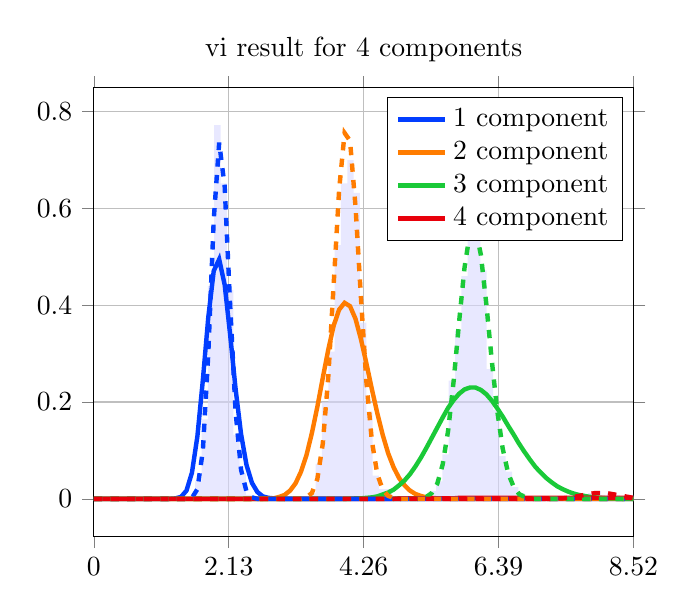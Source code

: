 \begin{tikzpicture}
\begin{axis}[title={vi result for 4 components}, yticklabel style={/pgf/number format/fixed,
            /pgf/number format/precision=3}, grid={major}, yminorgrids={true}, tick align={outside}, xtick={0.0,2.129,4.258,6.387,8.516}, xmin={0.0}, xmax={8.516}, scaled y ticks={false}]
    \addplot[ybar interval, fill={blue!15}, forget plot, opacity={0.6}, draw={none}, bar width={5.0e-6}]
        table[row sep={\\}]
        {
            \\
            1.5  0.004  \\
            1.6  0.036  \\
            1.7  0.164  \\
            1.8  0.44  \\
            1.9  0.772  \\
            2.0  0.652  \\
            2.1  0.432  \\
            2.2  0.132  \\
            2.3  0.052  \\
            2.4  0.008  \\
            2.5  0.004  \\
            2.6  0.0  \\
            2.7  0.0  \\
            2.8  0.0  \\
            2.9  0.0  \\
            3.0  0.0  \\
            3.1  0.0  \\
            3.2  0.0  \\
            3.3  0.0  \\
            3.4  0.012  \\
            3.5  0.072  \\
            3.6  0.2  \\
            3.7  0.304  \\
            3.8  0.524  \\
            3.9  0.652  \\
            4.0  0.7  \\
            4.1  0.632  \\
            4.2  0.364  \\
            4.3  0.18  \\
            4.4  0.048  \\
            4.5  0.02  \\
            4.6  0.02  \\
            4.7  0.0  \\
            4.8  0.0  \\
            4.9  0.0  \\
            5.0  0.0  \\
            5.1  0.0  \\
            5.2  0.0  \\
            5.3  0.016  \\
            5.4  0.036  \\
            5.5  0.092  \\
            5.6  0.244  \\
            5.7  0.348  \\
            5.8  0.46  \\
            5.9  0.556  \\
            6.0  0.632  \\
            6.1  0.472  \\
            6.2  0.268  \\
            6.3  0.184  \\
            6.4  0.088  \\
            6.5  0.056  \\
            6.6  0.024  \\
            6.7  0.012  \\
            6.8  0.0  \\
            6.9  0.004  \\
            7.0  0.0  \\
            7.1  0.0  \\
            7.2  0.0  \\
            7.3  0.0  \\
            7.4  0.0  \\
            7.5  0.004  \\
            7.6  0.004  \\
            7.7  0.004  \\
            7.8  0.012  \\
            7.9  0.016  \\
            8.0  0.008  \\
            8.1  0.012  \\
            8.2  0.008  \\
            8.3  0.004  \\
            8.4  0.004  \\
            8.5  0.008  \\
            8.6  0.0  \\
        }
        ;
    \addplot[style={{ultra thick}}, color={rgb,1:red,0.008;green,0.243;blue,1.0}]
        table[row sep={\\}]
        {
            \\
            0.0  0.0  \\
            0.086  2.049e-82  \\
            0.172  4.566e-58  \\
            0.258  1.657e-44  \\
            0.344  2.302e-35  \\
            0.43  1.215e-28  \\
            0.516  1.89e-23  \\
            0.602  2.58e-19  \\
            0.688  5.939e-16  \\
            0.774  3.509e-13  \\
            0.86  7.093e-11  \\
            0.946  6.02e-9  \\
            1.032  2.495e-7  \\
            1.118  5.667e-6  \\
            1.204  7.709e-5  \\
            1.29  0.001  \\
            1.376  0.004  \\
            1.462  0.017  \\
            1.548  0.054  \\
            1.634  0.129  \\
            1.72  0.245  \\
            1.806  0.375  \\
            1.892  0.471  \\
            1.978  0.495  \\
            2.065  0.442  \\
            2.151  0.339  \\
            2.237  0.227  \\
            2.323  0.134  \\
            2.409  0.07  \\
            2.495  0.033  \\
            2.581  0.014  \\
            2.667  0.005  \\
            2.753  0.002  \\
            2.839  0.001  \\
            2.925  0.0  \\
            3.011  4.943e-5  \\
            3.097  1.274e-5  \\
            3.183  3.069e-6  \\
            3.269  6.945e-7  \\
            3.355  1.48e-7  \\
            3.441  2.981e-8  \\
            3.527  5.686e-9  \\
            3.613  1.031e-9  \\
            3.699  1.778e-10  \\
            3.785  2.929e-11  \\
            3.871  4.613e-12  \\
            3.957  6.963e-13  \\
            4.043  1.009e-13  \\
            4.129  1.406e-14  \\
            4.215  1.887e-15  \\
            4.301  2.443e-16  \\
            4.387  3.055e-17  \\
            4.473  3.696e-18  \\
            4.559  4.331e-19  \\
            4.645  4.922e-20  \\
            4.731  5.43e-21  \\
            4.817  5.822e-22  \\
            4.903  6.072e-23  \\
            4.989  6.167e-24  \\
            5.075  6.105e-25  \\
            5.161  5.896e-26  \\
            5.247  5.558e-27  \\
            5.333  5.12e-28  \\
            5.419  4.612e-29  \\
            5.505  4.064e-30  \\
            5.591  3.507e-31  \\
            5.677  2.965e-32  \\
            5.763  2.458e-33  \\
            5.849  1.998e-34  \\
            5.935  1.595e-35  \\
            6.021  1.25e-36  \\
            6.108  9.623e-38  \\
            6.194  7.284e-39  \\
            6.28  5.422e-40  \\
            6.366  3.971e-41  \\
            6.452  2.863e-42  \\
            6.538  2.033e-43  \\
            6.624  1.422e-44  \\
            6.71  9.802e-46  \\
            6.796  6.662e-47  \\
            6.882  4.465e-48  \\
            6.968  2.953e-49  \\
            7.054  1.927e-50  \\
            7.14  1.242e-51  \\
            7.226  7.902e-53  \\
            7.312  4.967e-54  \\
            7.398  3.085e-55  \\
            7.484  1.894e-56  \\
            7.57  1.149e-57  \\
            7.656  6.899e-59  \\
            7.742  4.096e-60  \\
            7.828  2.406e-61  \\
            7.914  1.398e-62  \\
            8.0  8.047e-64  \\
            8.086  4.584e-65  \\
            8.172  2.586e-66  \\
            8.258  1.445e-67  \\
            8.344  7.999e-69  \\
            8.43  4.387e-70  \\
            8.516  2.385e-71  \\
        }
        ;
    \addlegendentry {1 component}
    \addplot[style={{ultra thick}}, color={rgb,1:red,1.0;green,0.486;blue,0.0}]
        table[row sep={\\}]
        {
            \\
            0.0  0.0  \\
            0.086  3.604e-140  \\
            0.172  1.891e-107  \\
            0.258  9.512e-89  \\
            0.344  8.722e-76  \\
            0.43  5.73e-66  \\
            0.516  3.859e-58  \\
            0.602  1.102e-51  \\
            0.688  3.112e-46  \\
            0.774  1.502e-41  \\
            0.86  1.798e-37  \\
            0.946  6.97e-34  \\
            1.032  1.065e-30  \\
            1.118  7.444e-28  \\
            1.204  2.674e-25  \\
            1.29  5.411e-23  \\
            1.376  6.642e-21  \\
            1.462  5.255e-19  \\
            1.548  2.819e-17  \\
            1.634  1.069e-15  \\
            1.72  2.968e-14  \\
            1.806  6.224e-13  \\
            1.892  1.012e-11  \\
            1.978  1.304e-10  \\
            2.065  1.36e-9  \\
            2.151  1.166e-8  \\
            2.237  8.359e-8  \\
            2.323  5.074e-7  \\
            2.409  2.64e-6  \\
            2.495  1.191e-5  \\
            2.581  4.699e-5  \\
            2.667  0.0  \\
            2.753  0.001  \\
            2.839  0.001  \\
            2.925  0.004  \\
            3.011  0.008  \\
            3.097  0.017  \\
            3.183  0.032  \\
            3.269  0.056  \\
            3.355  0.09  \\
            3.441  0.136  \\
            3.527  0.19  \\
            3.613  0.25  \\
            3.699  0.308  \\
            3.785  0.358  \\
            3.871  0.391  \\
            3.957  0.405  \\
            4.043  0.398  \\
            4.129  0.372  \\
            4.215  0.33  \\
            4.301  0.28  \\
            4.387  0.227  \\
            4.473  0.177  \\
            4.559  0.132  \\
            4.645  0.094  \\
            4.731  0.065  \\
            4.817  0.043  \\
            4.903  0.028  \\
            4.989  0.017  \\
            5.075  0.01  \\
            5.161  0.006  \\
            5.247  0.003  \\
            5.333  0.002  \\
            5.419  0.001  \\
            5.505  0.0  \\
            5.591  0.0  \\
            5.677  0.0  \\
            5.763  5.759e-5  \\
            5.849  2.67e-5  \\
            5.935  1.208e-5  \\
            6.021  5.338e-6  \\
            6.108  2.305e-6  \\
            6.194  9.739e-7  \\
            6.28  4.026e-7  \\
            6.366  1.629e-7  \\
            6.452  6.461e-8  \\
            6.538  2.511e-8  \\
            6.624  9.574e-9  \\
            6.71  3.581e-9  \\
            6.796  1.315e-9  \\
            6.882  4.744e-10  \\
            6.968  1.681e-10  \\
            7.054  5.859e-11  \\
            7.14  2.007e-11  \\
            7.226  6.768e-12  \\
            7.312  2.246e-12  \\
            7.398  7.336e-13  \\
            7.484  2.36e-13  \\
            7.57  7.483e-14  \\
            7.656  2.338e-14  \\
            7.742  7.204e-15  \\
            7.828  2.189e-15  \\
            7.914  6.561e-16  \\
            8.0  1.941e-16  \\
            8.086  5.667e-17  \\
            8.172  1.634e-17  \\
            8.258  4.652e-18  \\
            8.344  1.309e-18  \\
            8.43  3.638e-19  \\
            8.516  9.993e-20  \\
        }
        ;
    \addlegendentry {2 component}
    \addplot[style={{ultra thick}}, color={rgb,1:red,0.102;green,0.788;blue,0.22}]
        table[row sep={\\}]
        {
            \\
            0.0  0.0  \\
            0.086  2.279e-141  \\
            0.172  3.619e-112  \\
            0.258  2.414e-95  \\
            0.344  1.379e-83  \\
            0.43  1.317e-74  \\
            0.516  2.206e-67  \\
            0.602  2.268e-61  \\
            0.688  3.024e-56  \\
            0.774  8.47e-52  \\
            0.86  6.931e-48  \\
            0.946  2.096e-44  \\
            1.032  2.785e-41  \\
            1.118  1.856e-38  \\
            1.204  6.868e-36  \\
            1.29  1.532e-33  \\
            1.376  2.197e-31  \\
            1.462  2.138e-29  \\
            1.548  1.476e-27  \\
            1.634  7.505e-26  \\
            1.72  2.898e-24  \\
            1.806  8.735e-23  \\
            1.892  2.102e-21  \\
            1.978  4.123e-20  \\
            2.065  6.703e-19  \\
            2.151  9.174e-18  \\
            2.237  1.072e-16  \\
            2.323  1.081e-15  \\
            2.409  9.515e-15  \\
            2.495  7.382e-14  \\
            2.581  5.09e-13  \\
            2.667  3.144e-12  \\
            2.753  1.752e-11  \\
            2.839  8.859e-11  \\
            2.925  4.09e-10  \\
            3.011  1.734e-9  \\
            3.097  6.776e-9  \\
            3.183  2.453e-8  \\
            3.269  8.263e-8  \\
            3.355  2.599e-7  \\
            3.441  7.656e-7  \\
            3.527  2.12e-6  \\
            3.613  5.536e-6  \\
            3.699  1.366e-5  \\
            3.785  3.197e-5  \\
            3.871  7.105e-5  \\
            3.957  0.0  \\
            4.043  0.0  \\
            4.129  0.001  \\
            4.215  0.001  \\
            4.301  0.002  \\
            4.387  0.003  \\
            4.473  0.005  \\
            4.559  0.009  \\
            4.645  0.013  \\
            4.731  0.019  \\
            4.817  0.028  \\
            4.903  0.038  \\
            4.989  0.051  \\
            5.075  0.067  \\
            5.161  0.085  \\
            5.247  0.105  \\
            5.333  0.126  \\
            5.419  0.147  \\
            5.505  0.168  \\
            5.591  0.188  \\
            5.677  0.204  \\
            5.763  0.217  \\
            5.849  0.226  \\
            5.935  0.23  \\
            6.021  0.23  \\
            6.108  0.225  \\
            6.194  0.216  \\
            6.28  0.203  \\
            6.366  0.187  \\
            6.452  0.17  \\
            6.538  0.151  \\
            6.624  0.133  \\
            6.71  0.114  \\
            6.796  0.097  \\
            6.882  0.081  \\
            6.968  0.066  \\
            7.054  0.054  \\
            7.14  0.043  \\
            7.226  0.034  \\
            7.312  0.026  \\
            7.398  0.02  \\
            7.484  0.015  \\
            7.57  0.011  \\
            7.656  0.008  \\
            7.742  0.006  \\
            7.828  0.004  \\
            7.914  0.003  \\
            8.0  0.002  \\
            8.086  0.001  \\
            8.172  0.001  \\
            8.258  0.001  \\
            8.344  0.0  \\
            8.43  0.0  \\
            8.516  0.0  \\
        }
        ;
    \addlegendentry {3 component}
    \addplot[style={{ultra thick}}, color={rgb,1:red,0.91;green,0.0;blue,0.043}]
        table[row sep={\\}]
        {
            \\
            0.0  0.0  \\
            0.086  3.81e-41  \\
            0.172  1.356e-33  \\
            0.258  3.109e-29  \\
            0.344  3.521e-26  \\
            0.43  7.672e-24  \\
            0.516  5.894e-22  \\
            0.602  2.205e-20  \\
            0.688  4.873e-19  \\
            0.774  7.203e-18  \\
            0.86  7.752e-17  \\
            0.946  6.454e-16  \\
            1.032  4.347e-15  \\
            1.118  2.451e-14  \\
            1.204  1.187e-13  \\
            1.29  5.048e-13  \\
            1.376  1.916e-12  \\
            1.462  6.577e-12  \\
            1.548  2.067e-11  \\
            1.634  6.002e-11  \\
            1.72  1.624e-10  \\
            1.806  4.121e-10  \\
            1.892  9.87e-10  \\
            1.978  2.242e-9  \\
            2.065  4.853e-9  \\
            2.151  1.005e-8  \\
            2.237  1.997e-8  \\
            2.323  3.823e-8  \\
            2.409  7.064e-8  \\
            2.495  1.264e-7  \\
            2.581  2.192e-7  \\
            2.667  3.698e-7  \\
            2.753  6.073e-7  \\
            2.839  9.728e-7  \\
            2.925  1.522e-6  \\
            3.011  2.33e-6  \\
            3.097  3.492e-6  \\
            3.183  5.132e-6  \\
            3.269  7.403e-6  \\
            3.355  1.049e-5  \\
            3.441  1.462e-5  \\
            3.527  2.005e-5  \\
            3.613  2.709e-5  \\
            3.699  3.606e-5  \\
            3.785  4.736e-5  \\
            3.871  6.137e-5  \\
            3.957  7.854e-5  \\
            4.043  9.93e-5  \\
            4.129  0.0  \\
            4.215  0.0  \\
            4.301  0.0  \\
            4.387  0.0  \\
            4.473  0.0  \\
            4.559  0.0  \\
            4.645  0.0  \\
            4.731  0.0  \\
            4.817  0.001  \\
            4.903  0.001  \\
            4.989  0.001  \\
            5.075  0.001  \\
            5.161  0.001  \\
            5.247  0.001  \\
            5.333  0.001  \\
            5.419  0.001  \\
            5.505  0.001  \\
            5.591  0.001  \\
            5.677  0.001  \\
            5.763  0.002  \\
            5.849  0.002  \\
            5.935  0.002  \\
            6.021  0.002  \\
            6.108  0.002  \\
            6.194  0.002  \\
            6.28  0.002  \\
            6.366  0.002  \\
            6.452  0.002  \\
            6.538  0.002  \\
            6.624  0.002  \\
            6.71  0.002  \\
            6.796  0.002  \\
            6.882  0.002  \\
            6.968  0.002  \\
            7.054  0.002  \\
            7.14  0.002  \\
            7.226  0.002  \\
            7.312  0.002  \\
            7.398  0.002  \\
            7.484  0.002  \\
            7.57  0.002  \\
            7.656  0.002  \\
            7.742  0.002  \\
            7.828  0.002  \\
            7.914  0.002  \\
            8.0  0.002  \\
            8.086  0.002  \\
            8.172  0.002  \\
            8.258  0.002  \\
            8.344  0.002  \\
            8.43  0.002  \\
            8.516  0.001  \\
        }
        ;
    \addlegendentry {4 component}
    \addplot[style={{ultra thick, dashed}}, color={rgb,1:red,0.008;green,0.243;blue,1.0}]
        table[row sep={\\}]
        {
            \\
            0.0  0.0  \\
            0.086  1.181e-189  \\
            0.172  1.743e-133  \\
            0.258  3.528e-102  \\
            0.344  4.725e-81  \\
            0.43  1.674e-65  \\
            0.516  1.757e-53  \\
            0.602  6.783e-44  \\
            0.688  4.325e-36  \\
            0.774  1.201e-29  \\
            0.86  2.814e-24  \\
            0.946  8.926e-20  \\
            1.032  5.429e-16  \\
            1.118  8.251e-13  \\
            1.204  3.85e-10  \\
            1.29  6.49e-8  \\
            1.376  4.509e-6  \\
            1.462  0.0  \\
            1.548  0.002  \\
            1.634  0.02  \\
            1.72  0.099  \\
            1.806  0.3  \\
            1.892  0.577  \\
            1.978  0.736  \\
            2.065  0.645  \\
            2.151  0.4  \\
            2.237  0.18  \\
            2.323  0.06  \\
            2.409  0.015  \\
            2.495  0.003  \\
            2.581  0.0  \\
            2.667  5.989e-5  \\
            2.753  6.1e-6  \\
            2.839  5.116e-7  \\
            2.925  3.574e-8  \\
            3.011  2.101e-9  \\
            3.097  1.05e-10  \\
            3.183  4.502e-12  \\
            3.269  1.668e-13  \\
            3.355  5.387e-15  \\
            3.441  1.526e-16  \\
            3.527  3.818e-18  \\
            3.613  8.483e-20  \\
            3.699  1.684e-21  \\
            3.785  3.001e-23  \\
            3.871  4.827e-25  \\
            3.957  7.036e-27  \\
            4.043  9.335e-29  \\
            4.129  1.132e-30  \\
            4.215  1.259e-32  \\
            4.301  1.289e-34  \\
            4.387  1.218e-36  \\
            4.473  1.067e-38  \\
            4.559  8.678e-41  \\
            4.645  6.577e-43  \\
            4.731  4.656e-45  \\
            4.817  3.086e-47  \\
            4.903  1.919e-49  \\
            4.989  1.123e-51  \\
            5.075  6.193e-54  \\
            5.161  3.226e-56  \\
            5.247  1.59e-58  \\
            5.333  7.426e-61  \\
            5.419  3.294e-63  \\
            5.505  1.39e-65  \\
            5.591  5.585e-68  \\
            5.677  2.141e-70  \\
            5.763  7.842e-73  \\
            5.849  2.747e-75  \\
            5.935  9.221e-78  \\
            6.021  2.968e-80  \\
            6.108  9.173e-83  \\
            6.194  2.725e-85  \\
            6.28  7.792e-88  \\
            6.366  2.146e-90  \\
            6.452  5.7e-93  \\
            6.538  1.461e-95  \\
            6.624  3.619e-98  \\
            6.71  8.668e-101  \\
            6.796  2.009e-103  \\
            6.882  4.511e-106  \\
            6.968  9.818e-109  \\
            7.054  2.073e-111  \\
            7.14  4.25e-114  \\
            7.226  8.463e-117  \\
            7.312  1.639e-119  \\
            7.398  3.086e-122  \\
            7.484  5.659e-125  \\
            7.57  1.011e-127  \\
            7.656  1.759e-130  \\
            7.742  2.986e-133  \\
            7.828  4.945e-136  \\
            7.914  7.996e-139  \\
            8.0  1.263e-141  \\
            8.086  1.949e-144  \\
            8.172  2.941e-147  \\
            8.258  4.342e-150  \\
            8.344  6.272e-153  \\
            8.43  8.87e-156  \\
            8.516  1.229e-158  \\
        }
        ;
    \addplot[style={{ultra thick, dashed}}, color={rgb,1:red,1.0;green,0.486;blue,0.0}]
        table[row sep={\\}]
        {
            \\
            0.0  0.0  \\
            0.086  0.0  \\
            0.172  0.0  \\
            0.258  2.826e-313  \\
            0.344  3.68e-267  \\
            0.43  3.141e-232  \\
            0.516  2.262e-204  \\
            0.602  2.14e-181  \\
            0.688  5.413e-162  \\
            0.774  2.555e-145  \\
            0.86  8.488e-131  \\
            0.946  5.112e-118  \\
            1.032  1.123e-106  \\
            1.118  1.53e-96  \\
            1.204  1.952e-87  \\
            1.29  3.235e-79  \\
            1.376  9.068e-72  \\
            1.462  5.332e-65  \\
            1.548  7.864e-59  \\
            1.634  3.379e-53  \\
            1.72  4.799e-48  \\
            1.806  2.511e-43  \\
            1.892  5.311e-39  \\
            1.978  4.921e-35  \\
            2.065  2.143e-31  \\
            2.151  4.667e-28  \\
            2.237  5.364e-25  \\
            2.323  3.415e-22  \\
            2.409  1.257e-19  \\
            2.495  2.782e-17  \\
            2.581  3.829e-15  \\
            2.667  3.382e-13  \\
            2.753  1.971e-11  \\
            2.839  7.783e-10  \\
            2.925  2.13e-8  \\
            3.011  4.126e-7  \\
            3.097  5.77e-6  \\
            3.183  5.931e-5  \\
            3.269  0.0  \\
            3.355  0.003  \\
            3.441  0.012  \\
            3.527  0.041  \\
            3.613  0.114  \\
            3.699  0.251  \\
            3.785  0.444  \\
            3.871  0.639  \\
            3.957  0.756  \\
            4.043  0.74  \\
            4.129  0.605  \\
            4.215  0.416  \\
            4.301  0.242  \\
            4.387  0.12  \\
            4.473  0.051  \\
            4.559  0.019  \\
            4.645  0.006  \\
            4.731  0.002  \\
            4.817  0.0  \\
            4.903  8.661e-5  \\
            4.989  1.642e-5  \\
            5.075  2.765e-6  \\
            5.161  4.152e-7  \\
            5.247  5.581e-8  \\
            5.333  6.738e-9  \\
            5.419  7.333e-10  \\
            5.505  7.217e-11  \\
            5.591  6.443e-12  \\
            5.677  5.234e-13  \\
            5.763  3.88e-14  \\
            5.849  2.631e-15  \\
            5.935  1.637e-16  \\
            6.021  9.365e-18  \\
            6.108  4.939e-19  \\
            6.194  2.406e-20  \\
            6.28  1.086e-21  \\
            6.366  4.544e-23  \\
            6.452  1.768e-24  \\
            6.538  6.41e-26  \\
            6.624  2.169e-27  \\
            6.71  6.859e-29  \\
            6.796  2.032e-30  \\
            6.882  5.646e-32  \\
            6.968  1.474e-33  \\
            7.054  3.621e-35  \\
            7.14  8.383e-37  \\
            7.226  1.832e-38  \\
            7.312  3.782e-40  \\
            7.398  7.389e-42  \\
            7.484  1.368e-43  \\
            7.57  2.402e-45  \\
            7.656  4.006e-47  \\
            7.742  6.353e-49  \\
            7.828  9.592e-51  \\
            7.914  1.38e-52  \\
            8.0  1.894e-54  \\
            8.086  2.482e-56  \\
            8.172  3.109e-58  \\
            8.258  3.727e-60  \\
            8.344  4.277e-62  \\
            8.43  4.705e-64  \\
            8.516  4.966e-66  \\
        }
        ;
    \addplot[style={{ultra thick, dashed}}, color={rgb,1:red,0.102;green,0.788;blue,0.22}]
        table[row sep={\\}]
        {
            \\
            0.0  0.0  \\
            0.086  0.0  \\
            0.172  0.0  \\
            0.258  0.0  \\
            0.344  0.0  \\
            0.43  0.0  \\
            0.516  0.0  \\
            0.602  0.0  \\
            0.688  0.0  \\
            0.774  1.03e-306  \\
            0.86  4.848e-283  \\
            0.946  5.546e-262  \\
            1.032  4.4e-243  \\
            1.118  5.372e-226  \\
            1.204  1.874e-210  \\
            1.29  3.055e-196  \\
            1.376  3.454e-183  \\
            1.462  3.746e-171  \\
            1.548  5.093e-160  \\
            1.634  1.087e-149  \\
            1.72  4.406e-140  \\
            1.806  3.986e-131  \\
            1.892  9.258e-123  \\
            1.978  6.229e-115  \\
            2.065  1.349e-107  \\
            2.151  1.032e-100  \\
            2.237  3.026e-94  \\
            2.323  3.655e-88  \\
            2.409  1.94e-82  \\
            2.495  4.794e-77  \\
            2.581  5.809e-72  \\
            2.667  3.616e-67  \\
            2.753  1.207e-62  \\
            2.839  2.243e-58  \\
            2.925  2.404e-54  \\
            3.011  1.534e-50  \\
            3.097  6.005e-47  \\
            3.183  1.48e-43  \\
            3.269  2.355e-40  \\
            3.355  2.474e-37  \\
            3.441  1.753e-34  \\
            3.527  8.542e-32  \\
            3.613  2.914e-29  \\
            3.699  7.078e-27  \\
            3.785  1.243e-24  \\
            3.871  1.603e-22  \\
            3.957  1.537e-20  \\
            4.043  1.111e-18  \\
            4.129  6.117e-17  \\
            4.215  2.598e-15  \\
            4.301  8.597e-14  \\
            4.387  2.239e-12  \\
            4.473  4.63e-11  \\
            4.559  7.674e-10  \\
            4.645  1.027e-8  \\
            4.731  1.12e-7  \\
            4.817  1.002e-6  \\
            4.903  7.402e-6  \\
            4.989  4.548e-5  \\
            5.075  0.0  \\
            5.161  0.001  \\
            5.247  0.004  \\
            5.333  0.012  \\
            5.419  0.031  \\
            5.505  0.071  \\
            5.591  0.141  \\
            5.677  0.242  \\
            5.763  0.364  \\
            5.849  0.477  \\
            5.935  0.55  \\
            6.021  0.56  \\
            6.108  0.504  \\
            6.194  0.402  \\
            6.28  0.286  \\
            6.366  0.182  \\
            6.452  0.104  \\
            6.538  0.053  \\
            6.624  0.025  \\
            6.71  0.01  \\
            6.796  0.004  \\
            6.882  0.001  \\
            6.968  0.0  \\
            7.054  0.0  \\
            7.14  3.132e-5  \\
            7.226  7.507e-6  \\
            7.312  1.653e-6  \\
            7.398  3.35e-7  \\
            7.484  6.261e-8  \\
            7.57  1.081e-8  \\
            7.656  1.728e-9  \\
            7.742  2.561e-10  \\
            7.828  3.524e-11  \\
            7.914  4.511e-12  \\
            8.0  5.38e-13  \\
            8.086  5.987e-14  \\
            8.172  6.226e-15  \\
            8.258  6.059e-16  \\
            8.344  5.525e-17  \\
            8.43  4.727e-18  \\
            8.516  3.8e-19  \\
        }
        ;
    \addplot[style={{ultra thick, dashed}}, color={rgb,1:red,0.91;green,0.0;blue,0.043}]
        table[row sep={\\}]
        {
            \\
            0.0  0.0  \\
            0.086  0.0  \\
            0.172  0.0  \\
            0.258  0.0  \\
            0.344  0.0  \\
            0.43  0.0  \\
            0.516  0.0  \\
            0.602  0.0  \\
            0.688  0.0  \\
            0.774  0.0  \\
            0.86  0.0  \\
            0.946  0.0  \\
            1.032  0.0  \\
            1.118  0.0  \\
            1.204  0.0  \\
            1.29  0.0  \\
            1.376  0.0  \\
            1.462  2.126e-308  \\
            1.548  2.666e-292  \\
            1.634  2.827e-277  \\
            1.72  3.268e-263  \\
            1.806  5.114e-250  \\
            1.892  1.304e-237  \\
            1.978  6.373e-226  \\
            2.065  6.866e-215  \\
            2.151  1.846e-204  \\
            2.237  1.38e-194  \\
            2.323  3.162e-185  \\
            2.409  2.42e-176  \\
            2.495  6.678e-168  \\
            2.581  7.123e-160  \\
            2.667  3.126e-152  \\
            2.753  5.969e-145  \\
            2.839  5.222e-138  \\
            2.925  2.193e-131  \\
            3.011  4.612e-125  \\
            3.097  5.051e-119  \\
            3.183  2.985e-113  \\
            3.269  9.841e-108  \\
            3.355  1.865e-102  \\
            3.441  2.09e-97  \\
            3.527  1.421e-92  \\
            3.613  6.008e-88  \\
            3.699  1.614e-83  \\
            3.785  2.815e-79  \\
            3.871  3.249e-75  \\
            3.957  2.527e-71  \\
            4.043  1.347e-67  \\
            4.129  5.002e-64  \\
            4.215  1.313e-60  \\
            4.301  2.47e-57  \\
            4.387  3.376e-54  \\
            4.473  3.393e-51  \\
            4.559  2.538e-48  \\
            4.645  1.428e-45  \\
            4.731  6.112e-43  \\
            4.817  2.008e-40  \\
            4.903  5.113e-38  \\
            4.989  1.018e-35  \\
            5.075  1.598e-33  \\
            5.161  1.995e-31  \\
            5.247  1.994e-29  \\
            5.333  1.608e-27  \\
            5.419  1.053e-25  \\
            5.505  5.642e-24  \\
            5.591  2.486e-22  \\
            5.677  9.069e-21  \\
            5.763  2.753e-19  \\
            5.849  6.996e-18  \\
            5.935  1.496e-16  \\
            6.021  2.703e-15  \\
            6.108  4.15e-14  \\
            6.194  5.438e-13  \\
            6.28  6.108e-12  \\
            6.366  5.905e-11  \\
            6.452  4.934e-10  \\
            6.538  3.576e-9  \\
            6.624  2.257e-8  \\
            6.71  1.245e-7  \\
            6.796  6.024e-7  \\
            6.882  2.564e-6  \\
            6.968  9.63e-6  \\
            7.054  3.203e-5  \\
            7.14  9.458e-5  \\
            7.226  0.0  \\
            7.312  0.001  \\
            7.398  0.001  \\
            7.484  0.002  \\
            7.57  0.004  \\
            7.656  0.006  \\
            7.742  0.008  \\
            7.828  0.01  \\
            7.914  0.012  \\
            8.0  0.012  \\
            8.086  0.012  \\
            8.172  0.01  \\
            8.258  0.008  \\
            8.344  0.006  \\
            8.43  0.004  \\
            8.516  0.002  \\
        }
        ;
\end{axis}
\end{tikzpicture}
